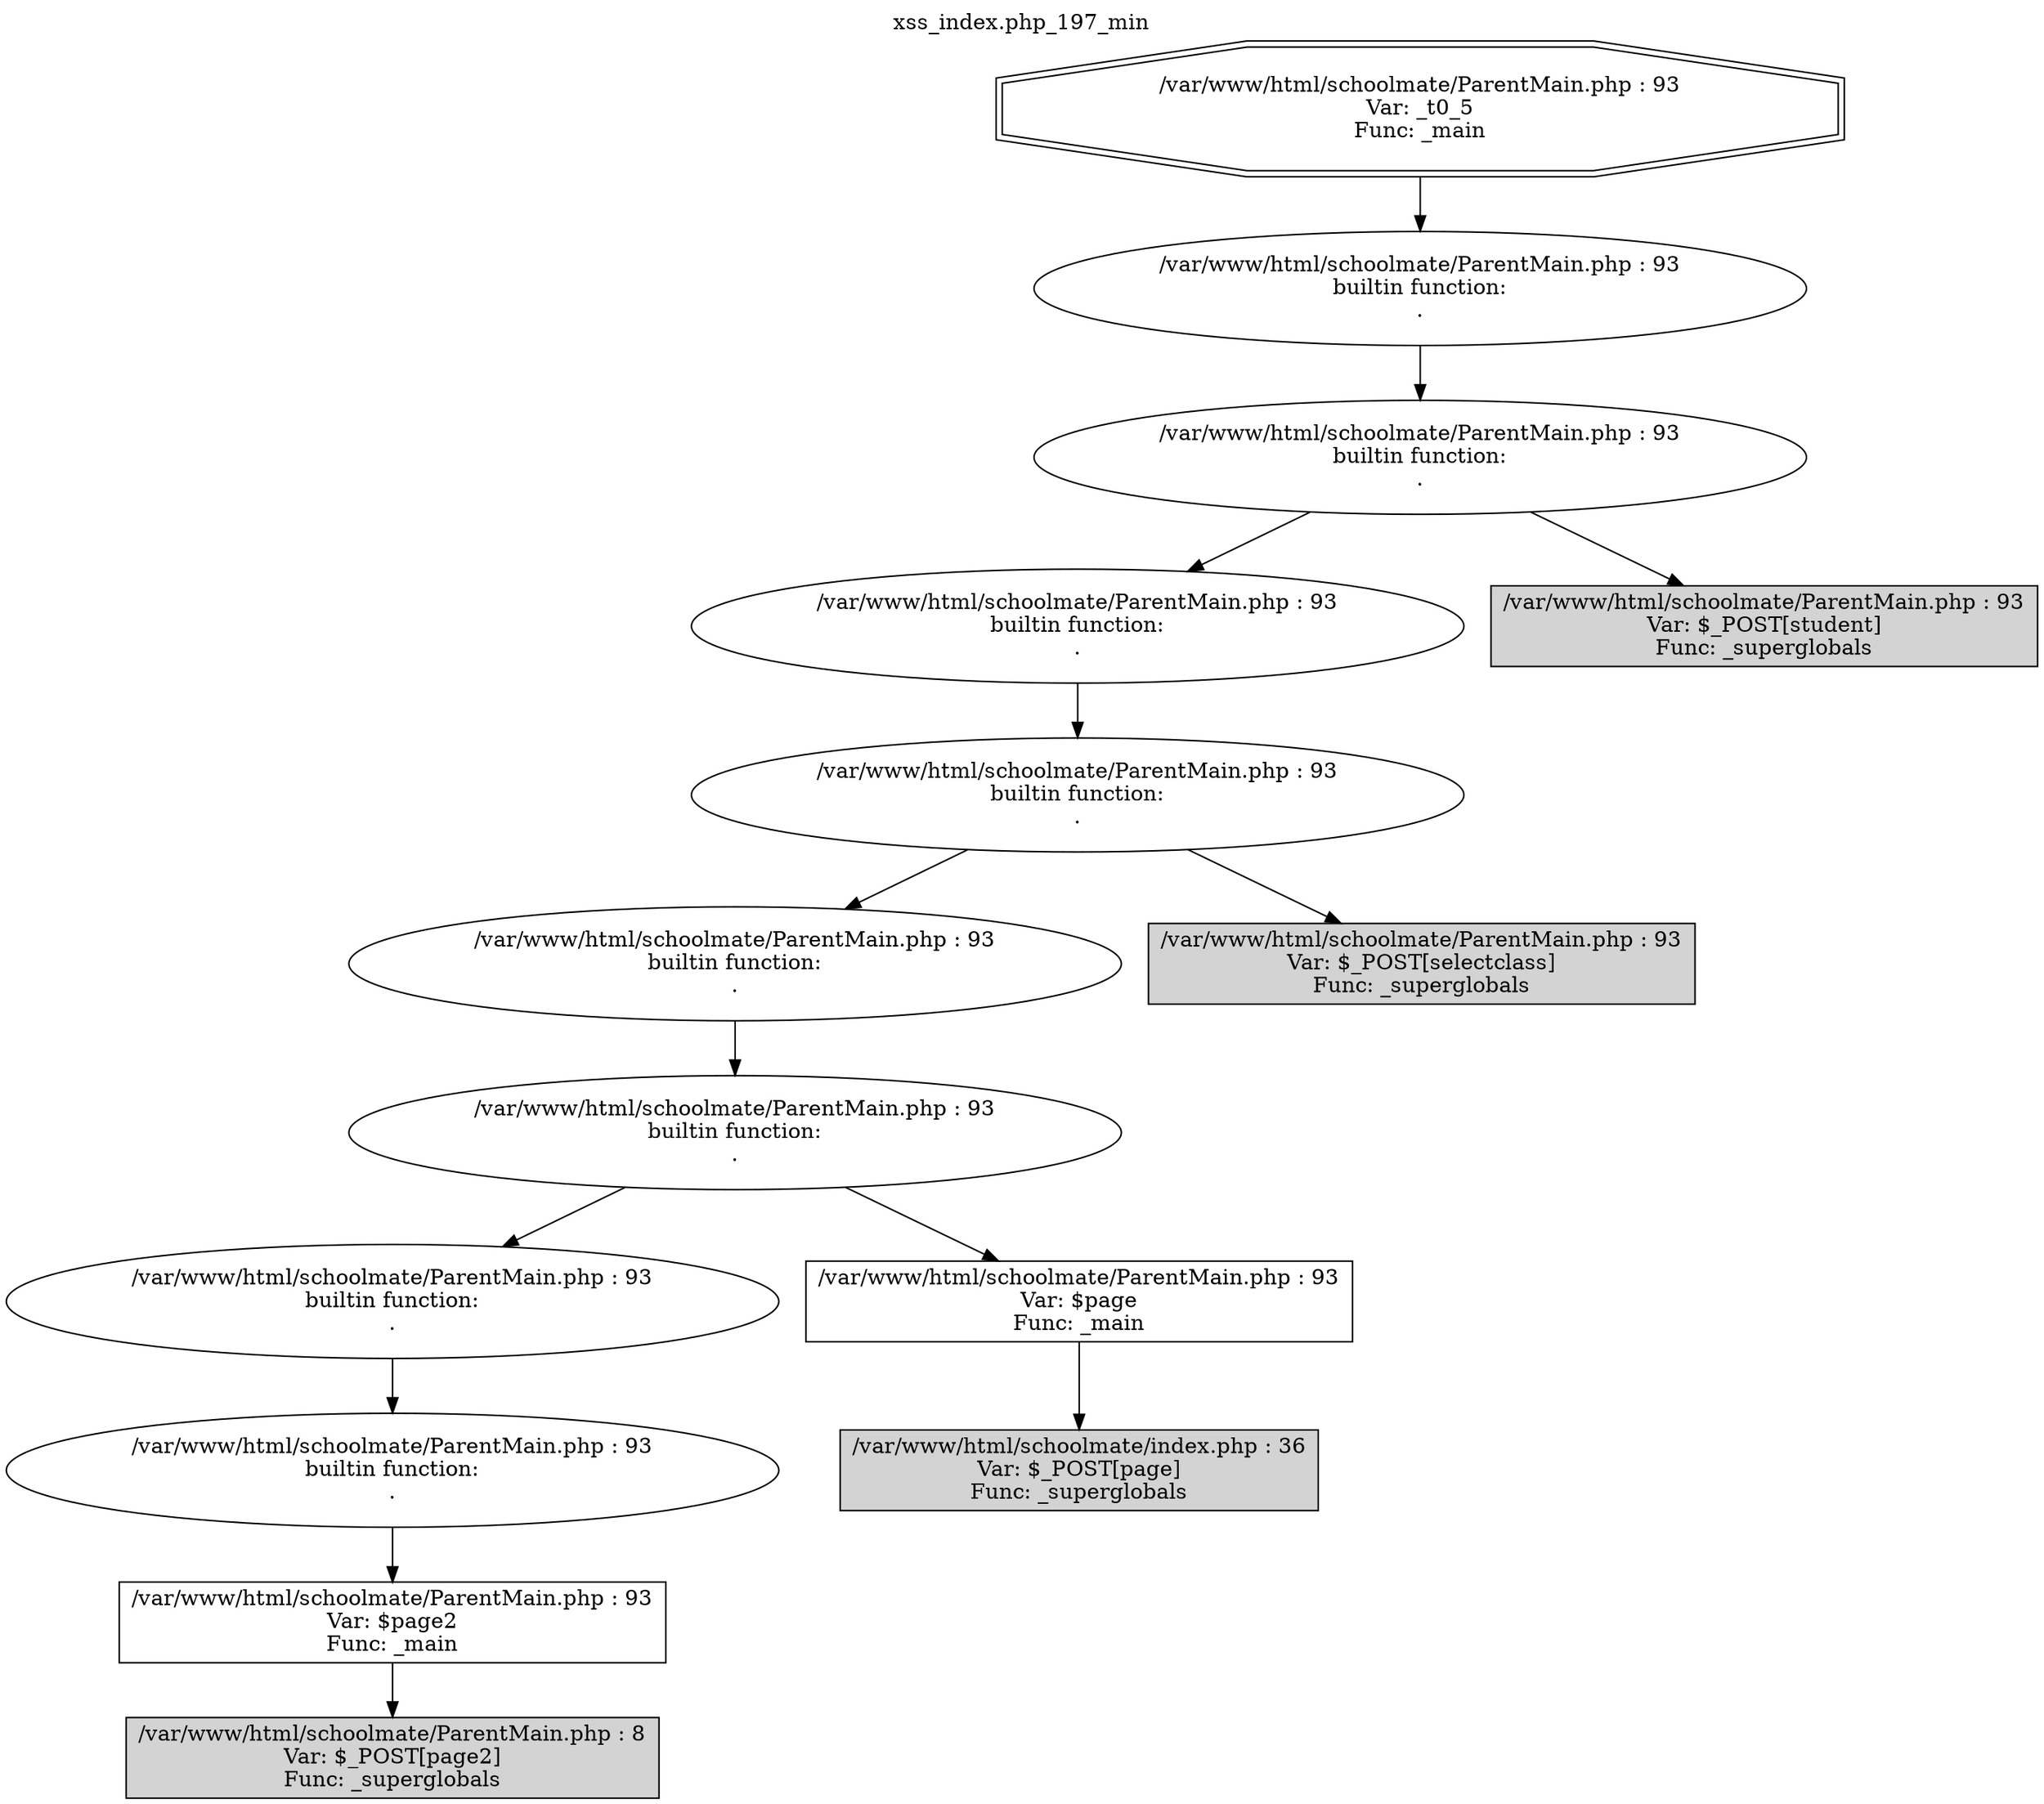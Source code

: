 digraph cfg {
  label="xss_index.php_197_min";
  labelloc=t;
  n1 [shape=doubleoctagon, label="/var/www/html/schoolmate/ParentMain.php : 93\nVar: _t0_5\nFunc: _main\n"];
  n2 [shape=ellipse, label="/var/www/html/schoolmate/ParentMain.php : 93\nbuiltin function:\n.\n"];
  n3 [shape=ellipse, label="/var/www/html/schoolmate/ParentMain.php : 93\nbuiltin function:\n.\n"];
  n4 [shape=ellipse, label="/var/www/html/schoolmate/ParentMain.php : 93\nbuiltin function:\n.\n"];
  n5 [shape=ellipse, label="/var/www/html/schoolmate/ParentMain.php : 93\nbuiltin function:\n.\n"];
  n6 [shape=ellipse, label="/var/www/html/schoolmate/ParentMain.php : 93\nbuiltin function:\n.\n"];
  n7 [shape=ellipse, label="/var/www/html/schoolmate/ParentMain.php : 93\nbuiltin function:\n.\n"];
  n8 [shape=ellipse, label="/var/www/html/schoolmate/ParentMain.php : 93\nbuiltin function:\n.\n"];
  n9 [shape=ellipse, label="/var/www/html/schoolmate/ParentMain.php : 93\nbuiltin function:\n.\n"];
  n10 [shape=box, label="/var/www/html/schoolmate/ParentMain.php : 93\nVar: $page2\nFunc: _main\n"];
  n11 [shape=box, label="/var/www/html/schoolmate/ParentMain.php : 8\nVar: $_POST[page2]\nFunc: _superglobals\n",style=filled];
  n12 [shape=box, label="/var/www/html/schoolmate/ParentMain.php : 93\nVar: $page\nFunc: _main\n"];
  n13 [shape=box, label="/var/www/html/schoolmate/index.php : 36\nVar: $_POST[page]\nFunc: _superglobals\n",style=filled];
  n14 [shape=box, label="/var/www/html/schoolmate/ParentMain.php : 93\nVar: $_POST[selectclass]\nFunc: _superglobals\n",style=filled];
  n15 [shape=box, label="/var/www/html/schoolmate/ParentMain.php : 93\nVar: $_POST[student]\nFunc: _superglobals\n",style=filled];
  n1 -> n2;
  n2 -> n3;
  n3 -> n4;
  n3 -> n15;
  n4 -> n5;
  n5 -> n6;
  n5 -> n14;
  n6 -> n7;
  n7 -> n8;
  n7 -> n12;
  n8 -> n9;
  n9 -> n10;
  n10 -> n11;
  n12 -> n13;
}
